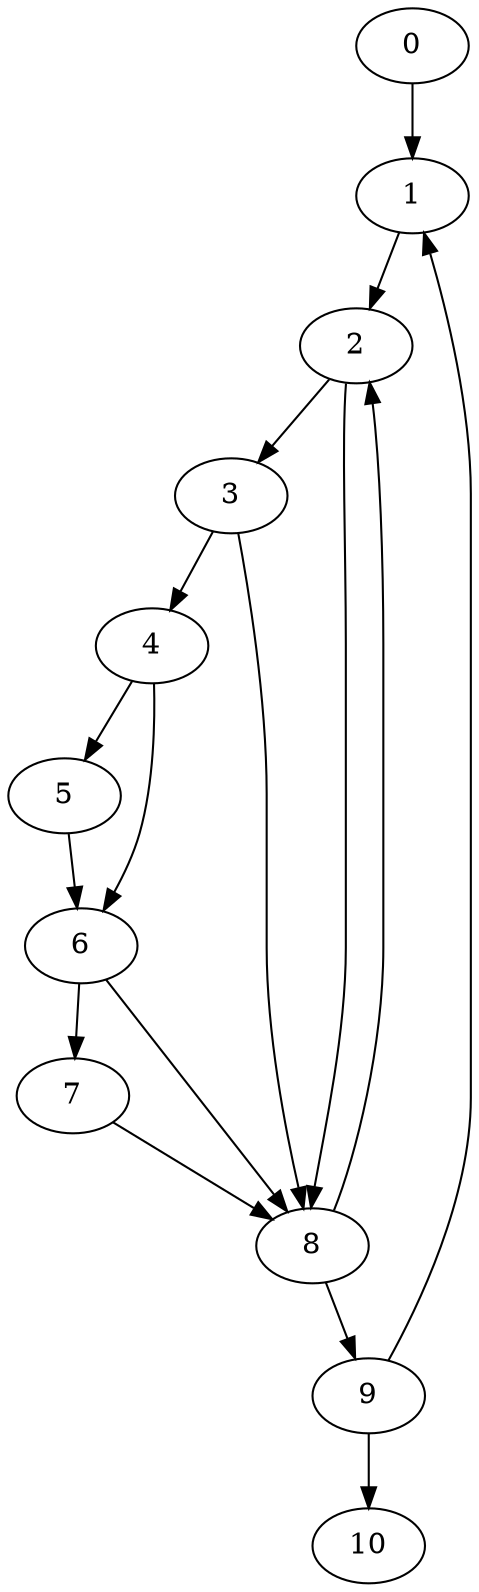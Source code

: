 digraph {
	0
	1
	2
	3
	4
	5
	6
	7
	8
	9
	10
	9 -> 10
	7 -> 8
	2 -> 8
	3 -> 8
	6 -> 8
	8 -> 9
	1 -> 2
	8 -> 2
	2 -> 3
	3 -> 4
	4 -> 5
	4 -> 6
	5 -> 6
	6 -> 7
	0 -> 1
	9 -> 1
}
